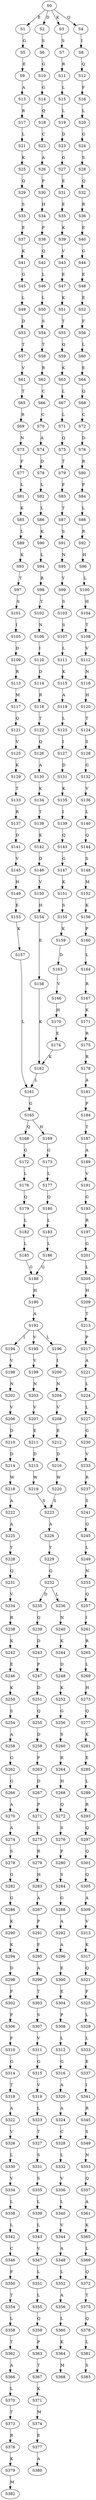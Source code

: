 strict digraph  {
	S0 -> S1 [ label = E ];
	S0 -> S2 [ label = D ];
	S0 -> S3 [ label = K ];
	S0 -> S4 [ label = Q ];
	S1 -> S5 [ label = G ];
	S2 -> S6 [ label = S ];
	S3 -> S7 [ label = S ];
	S4 -> S8 [ label = I ];
	S5 -> S9 [ label = E ];
	S6 -> S10 [ label = G ];
	S7 -> S11 [ label = R ];
	S8 -> S12 [ label = Q ];
	S9 -> S13 [ label = A ];
	S10 -> S14 [ label = G ];
	S11 -> S15 [ label = L ];
	S12 -> S16 [ label = F ];
	S13 -> S17 [ label = R ];
	S14 -> S18 [ label = Q ];
	S15 -> S19 [ label = L ];
	S16 -> S20 [ label = L ];
	S17 -> S21 [ label = L ];
	S18 -> S22 [ label = C ];
	S19 -> S23 [ label = D ];
	S20 -> S24 [ label = G ];
	S21 -> S25 [ label = K ];
	S22 -> S26 [ label = A ];
	S23 -> S27 [ label = G ];
	S24 -> S28 [ label = S ];
	S25 -> S29 [ label = Q ];
	S26 -> S30 [ label = P ];
	S27 -> S31 [ label = E ];
	S28 -> S32 [ label = Q ];
	S29 -> S33 [ label = S ];
	S30 -> S34 [ label = H ];
	S31 -> S35 [ label = E ];
	S32 -> S36 [ label = R ];
	S33 -> S37 [ label = E ];
	S34 -> S38 [ label = P ];
	S35 -> S39 [ label = K ];
	S36 -> S40 [ label = E ];
	S37 -> S41 [ label = K ];
	S38 -> S42 [ label = Q ];
	S39 -> S43 [ label = V ];
	S40 -> S44 [ label = G ];
	S41 -> S45 [ label = G ];
	S42 -> S46 [ label = L ];
	S43 -> S47 [ label = E ];
	S44 -> S48 [ label = E ];
	S45 -> S49 [ label = L ];
	S46 -> S50 [ label = L ];
	S47 -> S51 [ label = K ];
	S48 -> S52 [ label = E ];
	S49 -> S53 [ label = D ];
	S50 -> S54 [ label = S ];
	S51 -> S55 [ label = T ];
	S52 -> S56 [ label = F ];
	S53 -> S57 [ label = T ];
	S54 -> S58 [ label = T ];
	S55 -> S59 [ label = Q ];
	S56 -> S60 [ label = L ];
	S57 -> S61 [ label = V ];
	S58 -> S62 [ label = R ];
	S59 -> S63 [ label = K ];
	S60 -> S64 [ label = E ];
	S61 -> S65 [ label = T ];
	S62 -> S66 [ label = C ];
	S63 -> S67 [ label = L ];
	S64 -> S68 [ label = Q ];
	S65 -> S69 [ label = R ];
	S66 -> S70 [ label = C ];
	S67 -> S71 [ label = L ];
	S68 -> S72 [ label = C ];
	S69 -> S73 [ label = N ];
	S70 -> S74 [ label = A ];
	S71 -> S75 [ label = Q ];
	S72 -> S76 [ label = D ];
	S73 -> S77 [ label = F ];
	S74 -> S78 [ label = D ];
	S75 -> S79 [ label = T ];
	S76 -> S80 [ label = R ];
	S77 -> S81 [ label = L ];
	S78 -> S82 [ label = L ];
	S79 -> S83 [ label = F ];
	S80 -> S84 [ label = P ];
	S81 -> S85 [ label = K ];
	S82 -> S86 [ label = L ];
	S83 -> S87 [ label = T ];
	S84 -> S88 [ label = L ];
	S85 -> S89 [ label = L ];
	S86 -> S90 [ label = K ];
	S87 -> S91 [ label = S ];
	S88 -> S92 [ label = R ];
	S89 -> S93 [ label = K ];
	S90 -> S94 [ label = L ];
	S91 -> S95 [ label = N ];
	S92 -> S96 [ label = H ];
	S93 -> S97 [ label = T ];
	S94 -> S98 [ label = R ];
	S95 -> S99 [ label = Y ];
	S96 -> S100 [ label = L ];
	S97 -> S101 [ label = S ];
	S98 -> S102 [ label = T ];
	S99 -> S103 [ label = S ];
	S100 -> S104 [ label = H ];
	S101 -> S105 [ label = I ];
	S102 -> S106 [ label = N ];
	S103 -> S107 [ label = S ];
	S104 -> S108 [ label = T ];
	S105 -> S109 [ label = D ];
	S106 -> S110 [ label = I ];
	S107 -> S111 [ label = L ];
	S108 -> S112 [ label = V ];
	S109 -> S113 [ label = R ];
	S110 -> S114 [ label = D ];
	S111 -> S115 [ label = K ];
	S112 -> S116 [ label = N ];
	S113 -> S117 [ label = M ];
	S114 -> S118 [ label = R ];
	S115 -> S119 [ label = A ];
	S116 -> S120 [ label = H ];
	S117 -> S121 [ label = Q ];
	S118 -> S122 [ label = T ];
	S119 -> S123 [ label = L ];
	S120 -> S124 [ label = T ];
	S121 -> S125 [ label = V ];
	S122 -> S126 [ label = Q ];
	S123 -> S127 [ label = I ];
	S124 -> S128 [ label = S ];
	S125 -> S129 [ label = K ];
	S126 -> S130 [ label = A ];
	S127 -> S131 [ label = D ];
	S128 -> S132 [ label = G ];
	S129 -> S133 [ label = T ];
	S130 -> S134 [ label = K ];
	S131 -> S135 [ label = K ];
	S132 -> S136 [ label = V ];
	S133 -> S137 [ label = R ];
	S134 -> S138 [ label = T ];
	S135 -> S139 [ label = I ];
	S136 -> S140 [ label = L ];
	S137 -> S141 [ label = D ];
	S138 -> S142 [ label = K ];
	S139 -> S143 [ label = Q ];
	S140 -> S144 [ label = Q ];
	S141 -> S145 [ label = V ];
	S142 -> S146 [ label = D ];
	S143 -> S147 [ label = G ];
	S144 -> S148 [ label = S ];
	S145 -> S149 [ label = H ];
	S146 -> S150 [ label = V ];
	S147 -> S151 [ label = K ];
	S148 -> S152 [ label = M ];
	S149 -> S153 [ label = E ];
	S150 -> S154 [ label = H ];
	S151 -> S155 [ label = S ];
	S152 -> S156 [ label = K ];
	S153 -> S157 [ label = K ];
	S154 -> S158 [ label = E ];
	S155 -> S159 [ label = K ];
	S156 -> S160 [ label = P ];
	S157 -> S161 [ label = L ];
	S158 -> S162 [ label = K ];
	S159 -> S163 [ label = D ];
	S160 -> S164 [ label = L ];
	S161 -> S165 [ label = G ];
	S162 -> S161 [ label = L ];
	S163 -> S166 [ label = V ];
	S164 -> S167 [ label = R ];
	S165 -> S168 [ label = Q ];
	S165 -> S169 [ label = H ];
	S166 -> S170 [ label = H ];
	S167 -> S171 [ label = K ];
	S168 -> S172 [ label = G ];
	S169 -> S173 [ label = G ];
	S170 -> S174 [ label = E ];
	S171 -> S175 [ label = R ];
	S172 -> S176 [ label = L ];
	S173 -> S177 [ label = L ];
	S174 -> S162 [ label = K ];
	S175 -> S178 [ label = R ];
	S176 -> S179 [ label = Q ];
	S177 -> S180 [ label = Q ];
	S178 -> S181 [ label = A ];
	S179 -> S182 [ label = L ];
	S180 -> S183 [ label = L ];
	S181 -> S184 [ label = P ];
	S182 -> S185 [ label = L ];
	S183 -> S186 [ label = L ];
	S184 -> S187 [ label = T ];
	S185 -> S188 [ label = G ];
	S186 -> S188 [ label = G ];
	S187 -> S189 [ label = A ];
	S188 -> S190 [ label = H ];
	S189 -> S191 [ label = V ];
	S190 -> S192 [ label = A ];
	S191 -> S193 [ label = G ];
	S192 -> S194 [ label = I ];
	S192 -> S195 [ label = V ];
	S192 -> S196 [ label = L ];
	S193 -> S197 [ label = R ];
	S194 -> S198 [ label = V ];
	S195 -> S199 [ label = V ];
	S196 -> S200 [ label = I ];
	S197 -> S201 [ label = G ];
	S198 -> S202 [ label = N ];
	S199 -> S203 [ label = N ];
	S200 -> S204 [ label = N ];
	S201 -> S205 [ label = L ];
	S202 -> S206 [ label = V ];
	S203 -> S207 [ label = V ];
	S204 -> S208 [ label = V ];
	S205 -> S209 [ label = H ];
	S206 -> S210 [ label = D ];
	S207 -> S211 [ label = E ];
	S208 -> S212 [ label = E ];
	S209 -> S213 [ label = T ];
	S210 -> S214 [ label = D ];
	S211 -> S215 [ label = D ];
	S212 -> S216 [ label = D ];
	S213 -> S217 [ label = P ];
	S214 -> S218 [ label = W ];
	S215 -> S219 [ label = W ];
	S216 -> S220 [ label = W ];
	S217 -> S221 [ label = A ];
	S218 -> S222 [ label = A ];
	S219 -> S223 [ label = S ];
	S220 -> S223 [ label = S ];
	S221 -> S224 [ label = L ];
	S222 -> S225 [ label = A ];
	S223 -> S226 [ label = A ];
	S224 -> S227 [ label = L ];
	S225 -> S228 [ label = Y ];
	S226 -> S229 [ label = Y ];
	S227 -> S230 [ label = G ];
	S228 -> S231 [ label = Q ];
	S229 -> S232 [ label = Q ];
	S230 -> S233 [ label = V ];
	S231 -> S234 [ label = V ];
	S232 -> S235 [ label = D ];
	S232 -> S236 [ label = L ];
	S233 -> S237 [ label = R ];
	S234 -> S238 [ label = R ];
	S235 -> S239 [ label = Q ];
	S236 -> S240 [ label = N ];
	S237 -> S241 [ label = S ];
	S238 -> S242 [ label = K ];
	S239 -> S243 [ label = D ];
	S240 -> S244 [ label = K ];
	S241 -> S245 [ label = Q ];
	S242 -> S246 [ label = E ];
	S243 -> S247 [ label = P ];
	S244 -> S248 [ label = D ];
	S245 -> S249 [ label = L ];
	S246 -> S250 [ label = K ];
	S247 -> S251 [ label = D ];
	S248 -> S252 [ label = K ];
	S249 -> S253 [ label = N ];
	S250 -> S254 [ label = S ];
	S251 -> S255 [ label = Q ];
	S252 -> S256 [ label = G ];
	S253 -> S257 [ label = Q ];
	S254 -> S258 [ label = A ];
	S255 -> S259 [ label = D ];
	S256 -> S260 [ label = S ];
	S257 -> S261 [ label = I ];
	S258 -> S262 [ label = G ];
	S259 -> S263 [ label = P ];
	S260 -> S264 [ label = R ];
	S261 -> S265 [ label = R ];
	S262 -> S266 [ label = G ];
	S263 -> S267 [ label = D ];
	S264 -> S268 [ label = H ];
	S265 -> S269 [ label = L ];
	S266 -> S270 [ label = A ];
	S267 -> S271 [ label = P ];
	S268 -> S272 [ label = Q ];
	S269 -> S273 [ label = H ];
	S270 -> S274 [ label = A ];
	S271 -> S275 [ label = S ];
	S272 -> S276 [ label = S ];
	S273 -> S277 [ label = Q ];
	S274 -> S278 [ label = S ];
	S275 -> S279 [ label = R ];
	S276 -> S280 [ label = P ];
	S277 -> S281 [ label = K ];
	S278 -> S282 [ label = G ];
	S279 -> S283 [ label = H ];
	S280 -> S284 [ label = S ];
	S281 -> S285 [ label = E ];
	S282 -> S286 [ label = G ];
	S283 -> S287 [ label = A ];
	S284 -> S288 [ label = G ];
	S285 -> S289 [ label = L ];
	S286 -> S290 [ label = K ];
	S287 -> S291 [ label = P ];
	S288 -> S292 [ label = A ];
	S289 -> S293 [ label = R ];
	S290 -> S294 [ label = K ];
	S291 -> S295 [ label = F ];
	S292 -> S296 [ label = A ];
	S293 -> S297 [ label = Q ];
	S294 -> S298 [ label = D ];
	S295 -> S299 [ label = A ];
	S296 -> S300 [ label = E ];
	S297 -> S301 [ label = Q ];
	S298 -> S302 [ label = F ];
	S299 -> S303 [ label = T ];
	S300 -> S304 [ label = E ];
	S301 -> S305 [ label = Q ];
	S302 -> S306 [ label = P ];
	S303 -> S307 [ label = S ];
	S304 -> S308 [ label = P ];
	S305 -> S309 [ label = A ];
	S306 -> S310 [ label = F ];
	S307 -> S311 [ label = V ];
	S308 -> S312 [ label = L ];
	S309 -> S313 [ label = V ];
	S310 -> S314 [ label = G ];
	S311 -> S315 [ label = G ];
	S312 -> S316 [ label = G ];
	S313 -> S317 [ label = K ];
	S314 -> S318 [ label = T ];
	S315 -> S319 [ label = V ];
	S316 -> S320 [ label = A ];
	S317 -> S321 [ label = Q ];
	S318 -> S322 [ label = A ];
	S319 -> S323 [ label = L ];
	S320 -> S324 [ label = A ];
	S321 -> S325 [ label = F ];
	S322 -> S326 [ label = V ];
	S323 -> S327 [ label = T ];
	S324 -> S328 [ label = C ];
	S325 -> S329 [ label = L ];
	S326 -> S330 [ label = L ];
	S327 -> S331 [ label = S ];
	S328 -> S332 [ label = L ];
	S329 -> S333 [ label = L ];
	S330 -> S334 [ label = V ];
	S331 -> S335 [ label = S ];
	S332 -> S336 [ label = V ];
	S333 -> S337 [ label = E ];
	S334 -> S338 [ label = L ];
	S335 -> S339 [ label = L ];
	S336 -> S340 [ label = L ];
	S337 -> S341 [ label = I ];
	S338 -> S342 [ label = L ];
	S339 -> S343 [ label = L ];
	S340 -> S344 [ label = V ];
	S341 -> S345 [ label = R ];
	S342 -> S346 [ label = C ];
	S343 -> S347 [ label = V ];
	S344 -> S348 [ label = A ];
	S345 -> S349 [ label = S ];
	S346 -> S350 [ label = F ];
	S347 -> S351 [ label = L ];
	S348 -> S352 [ label = L ];
	S349 -> S353 [ label = N ];
	S350 -> S354 [ label = T ];
	S351 -> S355 [ label = L ];
	S352 -> S356 [ label = A ];
	S353 -> S357 [ label = Q ];
	S354 -> S358 [ label = L ];
	S355 -> S359 [ label = Q ];
	S356 -> S360 [ label = L ];
	S357 -> S361 [ label = A ];
	S358 -> S362 [ label = T ];
	S359 -> S363 [ label = P ];
	S360 -> S364 [ label = K ];
	S361 -> S365 [ label = K ];
	S362 -> S366 [ label = A ];
	S363 -> S367 [ label = T ];
	S364 -> S368 [ label = M ];
	S365 -> S369 [ label = L ];
	S366 -> S370 [ label = L ];
	S367 -> S371 [ label = K ];
	S369 -> S372 [ label = Q ];
	S370 -> S373 [ label = T ];
	S371 -> S374 [ label = M ];
	S372 -> S375 [ label = T ];
	S373 -> S376 [ label = R ];
	S374 -> S377 [ label = E ];
	S375 -> S378 [ label = Q ];
	S376 -> S379 [ label = K ];
	S377 -> S380 [ label = A ];
	S378 -> S381 [ label = L ];
	S379 -> S382 [ label = M ];
	S381 -> S383 [ label = S ];
}
